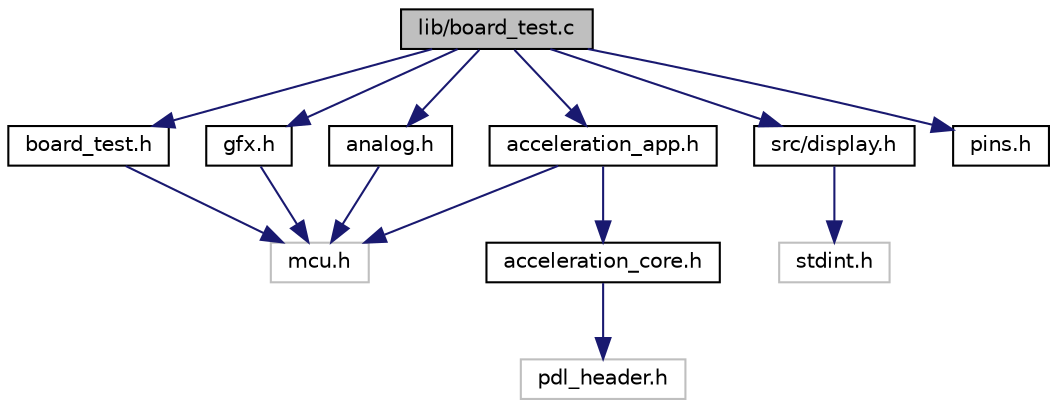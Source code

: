 digraph "lib/board_test.c"
{
 // LATEX_PDF_SIZE
  edge [fontname="Helvetica",fontsize="10",labelfontname="Helvetica",labelfontsize="10"];
  node [fontname="Helvetica",fontsize="10",shape=record];
  Node1 [label="lib/board_test.c",height=0.2,width=0.4,color="black", fillcolor="grey75", style="filled", fontcolor="black",tooltip=" "];
  Node1 -> Node2 [color="midnightblue",fontsize="10",style="solid",fontname="Helvetica"];
  Node2 [label="board_test.h",height=0.2,width=0.4,color="black", fillcolor="white", style="filled",URL="$board__test_8h.html",tooltip="You can use board_test.h to print all the periphery of the cppp board on the lc display...."];
  Node2 -> Node3 [color="midnightblue",fontsize="10",style="solid",fontname="Helvetica"];
  Node3 [label="mcu.h",height=0.2,width=0.4,color="grey75", fillcolor="white", style="filled",tooltip=" "];
  Node1 -> Node4 [color="midnightblue",fontsize="10",style="solid",fontname="Helvetica"];
  Node4 [label="acceleration_app.h",height=0.2,width=0.4,color="black", fillcolor="white", style="filled",URL="$acceleration__app_8h.html",tooltip="Initializes communication via I2C to the KXCJK1013 accelerometer chip and prints data on the lc displ..."];
  Node4 -> Node3 [color="midnightblue",fontsize="10",style="solid",fontname="Helvetica"];
  Node4 -> Node5 [color="midnightblue",fontsize="10",style="solid",fontname="Helvetica"];
  Node5 [label="acceleration_core.h",height=0.2,width=0.4,color="black", fillcolor="white", style="filled",URL="$acceleration__core_8h.html",tooltip="Core function for KXCJK1013 accelerometer chip. These functions are used by acceleration_app...."];
  Node5 -> Node6 [color="midnightblue",fontsize="10",style="solid",fontname="Helvetica"];
  Node6 [label="pdl_header.h",height=0.2,width=0.4,color="grey75", fillcolor="white", style="filled",tooltip=" "];
  Node1 -> Node7 [color="midnightblue",fontsize="10",style="solid",fontname="Helvetica"];
  Node7 [label="gfx.h",height=0.2,width=0.4,color="black", fillcolor="white", style="filled",URL="$gfx_8h.html",tooltip="This code is based on: https://github.com/adafruit/Adafruit-GFX-Library &   https://github...."];
  Node7 -> Node3 [color="midnightblue",fontsize="10",style="solid",fontname="Helvetica"];
  Node1 -> Node8 [color="midnightblue",fontsize="10",style="solid",fontname="Helvetica"];
  Node8 [label="src/display.h",height=0.2,width=0.4,color="black", fillcolor="white", style="filled",URL="$display_8h.html",tooltip=" "];
  Node8 -> Node9 [color="midnightblue",fontsize="10",style="solid",fontname="Helvetica"];
  Node9 [label="stdint.h",height=0.2,width=0.4,color="grey75", fillcolor="white", style="filled",tooltip=" "];
  Node1 -> Node10 [color="midnightblue",fontsize="10",style="solid",fontname="Helvetica"];
  Node10 [label="analog.h",height=0.2,width=0.4,color="black", fillcolor="white", style="filled",URL="$analog_8h.html",tooltip="This header file initializes the analog digtal changer (ADC) of the fm4 chip and reads out the analog..."];
  Node10 -> Node3 [color="midnightblue",fontsize="10",style="solid",fontname="Helvetica"];
  Node1 -> Node11 [color="midnightblue",fontsize="10",style="solid",fontname="Helvetica"];
  Node11 [label="pins.h",height=0.2,width=0.4,color="black", fillcolor="white", style="filled",URL="$pins_8h.html",tooltip="Makros for the MCU pins"];
}
